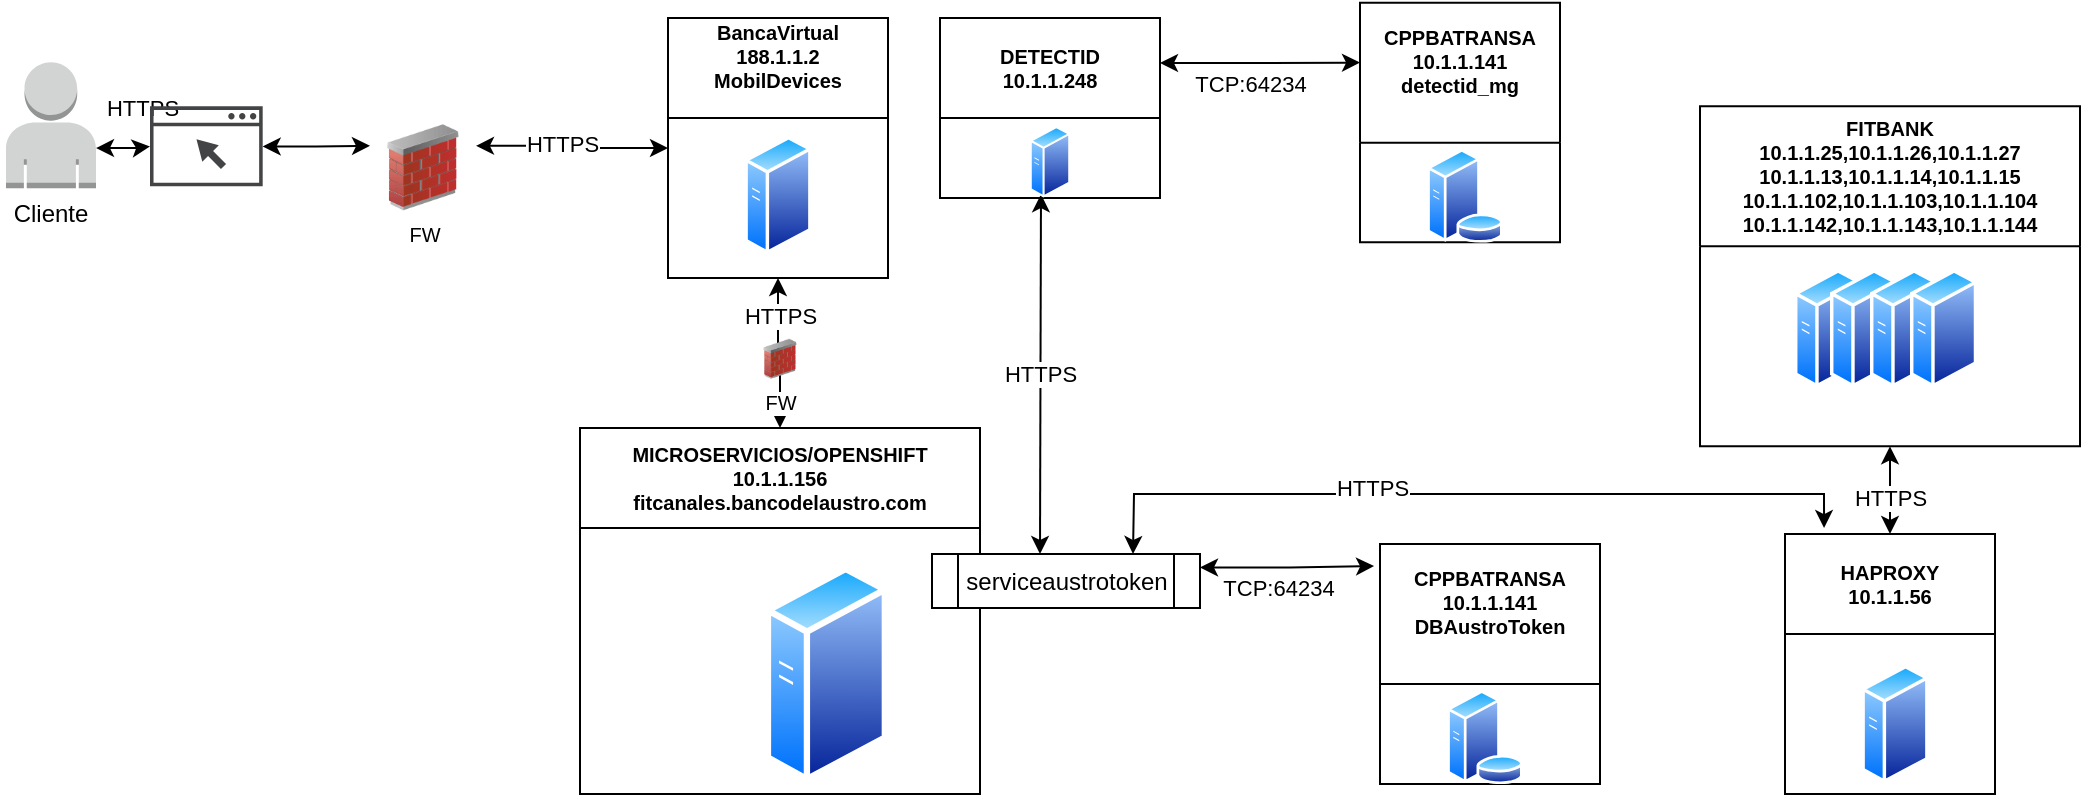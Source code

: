 <mxfile version="21.2.1" type="github">
  <diagram name="Page-1" id="xk-CDliX0W9DwiVPzAdf">
    <mxGraphModel dx="924" dy="347" grid="1" gridSize="10" guides="1" tooltips="1" connect="1" arrows="1" fold="1" page="1" pageScale="1" pageWidth="850" pageHeight="1100" math="0" shadow="0">
      <root>
        <mxCell id="0" />
        <mxCell id="1" parent="0" />
        <mxCell id="8pju_qnQEa6VrLn-cQm_-1" style="edgeStyle=orthogonalEdgeStyle;rounded=0;orthogonalLoop=1;jettySize=auto;html=1;exitX=1;exitY=0.25;exitDx=0;exitDy=0;startArrow=classic;startFill=1;entryX=0;entryY=0.5;entryDx=0;entryDy=0;" edge="1" parent="1" source="8pju_qnQEa6VrLn-cQm_-4" target="8pju_qnQEa6VrLn-cQm_-15">
          <mxGeometry relative="1" as="geometry">
            <mxPoint x="511" y="185" as="targetPoint" />
          </mxGeometry>
        </mxCell>
        <mxCell id="8pju_qnQEa6VrLn-cQm_-2" value="HTTPS" style="edgeLabel;html=1;align=center;verticalAlign=middle;resizable=0;points=[];" vertex="1" connectable="0" parent="8pju_qnQEa6VrLn-cQm_-1">
          <mxGeometry x="-0.12" y="1" relative="1" as="geometry">
            <mxPoint as="offset" />
          </mxGeometry>
        </mxCell>
        <mxCell id="8pju_qnQEa6VrLn-cQm_-3" value="HTTPS" style="edgeLabel;html=1;align=center;verticalAlign=middle;resizable=0;points=[];" vertex="1" connectable="0" parent="8pju_qnQEa6VrLn-cQm_-1">
          <mxGeometry x="-0.12" y="1" relative="1" as="geometry">
            <mxPoint x="-210" y="-18" as="offset" />
          </mxGeometry>
        </mxCell>
        <mxCell id="8pju_qnQEa6VrLn-cQm_-4" value="FW" style="image;html=1;image=img/lib/clip_art/networking/Firewall_02_128x128.png;fontSize=10;" vertex="1" parent="1">
          <mxGeometry x="195" y="95.17" width="53" height="43" as="geometry" />
        </mxCell>
        <mxCell id="8pju_qnQEa6VrLn-cQm_-5" value="MICROSERVICIOS/OPENSHIFT&#xa;10.1.1.156&#xa;fitcanales.bancodelaustro.com" style="swimlane;startSize=50;fontSize=10;" vertex="1" parent="1">
          <mxGeometry x="300" y="247" width="200" height="183" as="geometry">
            <mxRectangle x="310" y="150" width="130" height="23" as="alternateBounds" />
          </mxGeometry>
        </mxCell>
        <mxCell id="8pju_qnQEa6VrLn-cQm_-6" value="" style="aspect=fixed;perimeter=ellipsePerimeter;html=1;align=center;shadow=0;dashed=0;spacingTop=3;image;image=img/lib/active_directory/generic_server.svg;fontSize=10;" vertex="1" parent="8pju_qnQEa6VrLn-cQm_-5">
          <mxGeometry x="92.4" y="68" width="61.6" height="110" as="geometry" />
        </mxCell>
        <mxCell id="8pju_qnQEa6VrLn-cQm_-7" style="edgeStyle=orthogonalEdgeStyle;rounded=0;orthogonalLoop=1;jettySize=auto;html=1;exitX=1;exitY=0.68;exitDx=0;exitDy=0;exitPerimeter=0;startArrow=classic;startFill=1;" edge="1" parent="1" source="8pju_qnQEa6VrLn-cQm_-11" target="8pju_qnQEa6VrLn-cQm_-9">
          <mxGeometry relative="1" as="geometry" />
        </mxCell>
        <mxCell id="8pju_qnQEa6VrLn-cQm_-8" style="edgeStyle=orthogonalEdgeStyle;rounded=0;orthogonalLoop=1;jettySize=auto;html=1;entryX=0;entryY=0.25;entryDx=0;entryDy=0;startArrow=classic;startFill=1;" edge="1" parent="1" source="8pju_qnQEa6VrLn-cQm_-9" target="8pju_qnQEa6VrLn-cQm_-4">
          <mxGeometry relative="1" as="geometry" />
        </mxCell>
        <mxCell id="8pju_qnQEa6VrLn-cQm_-9" value="" style="sketch=0;pointerEvents=1;shadow=0;dashed=0;html=1;strokeColor=none;fillColor=#434445;aspect=fixed;labelPosition=center;verticalLabelPosition=bottom;verticalAlign=top;align=center;outlineConnect=0;shape=mxgraph.vvd.web_browser;" vertex="1" parent="1">
          <mxGeometry x="85" y="86.17" width="56.34" height="40" as="geometry" />
        </mxCell>
        <mxCell id="8pju_qnQEa6VrLn-cQm_-10" value="" style="group" vertex="1" connectable="0" parent="1">
          <mxGeometry x="10" y="64.17" width="50" height="86" as="geometry" />
        </mxCell>
        <mxCell id="8pju_qnQEa6VrLn-cQm_-11" value="" style="outlineConnect=0;dashed=0;verticalLabelPosition=bottom;verticalAlign=top;align=center;html=1;shape=mxgraph.aws3.user;fillColor=#D2D3D3;gradientColor=none;" vertex="1" parent="8pju_qnQEa6VrLn-cQm_-10">
          <mxGeometry x="3" width="45" height="63" as="geometry" />
        </mxCell>
        <mxCell id="8pju_qnQEa6VrLn-cQm_-12" value="Cliente" style="text;html=1;align=center;verticalAlign=middle;resizable=0;points=[];autosize=1;strokeColor=none;fillColor=none;" vertex="1" parent="8pju_qnQEa6VrLn-cQm_-10">
          <mxGeometry y="66" width="50" height="20" as="geometry" />
        </mxCell>
        <mxCell id="8pju_qnQEa6VrLn-cQm_-13" style="edgeStyle=orthogonalEdgeStyle;rounded=0;orthogonalLoop=1;jettySize=auto;html=1;exitX=0.5;exitY=1;exitDx=0;exitDy=0;entryX=0.5;entryY=0;entryDx=0;entryDy=0;startArrow=classic;startFill=1;" edge="1" parent="1" source="8pju_qnQEa6VrLn-cQm_-15" target="8pju_qnQEa6VrLn-cQm_-5">
          <mxGeometry relative="1" as="geometry" />
        </mxCell>
        <mxCell id="8pju_qnQEa6VrLn-cQm_-14" value="HTTPS" style="edgeLabel;html=1;align=center;verticalAlign=middle;resizable=0;points=[];" vertex="1" connectable="0" parent="8pju_qnQEa6VrLn-cQm_-13">
          <mxGeometry x="0.13" y="-2" relative="1" as="geometry">
            <mxPoint x="2" y="-23" as="offset" />
          </mxGeometry>
        </mxCell>
        <mxCell id="8pju_qnQEa6VrLn-cQm_-15" value="BancaVirtual&#xa;188.1.1.2&#xa;MobilDevices&#xa;" style="swimlane;startSize=50;fontSize=10;" vertex="1" parent="1">
          <mxGeometry x="344" y="42" width="110" height="130" as="geometry">
            <mxRectangle x="310" y="150" width="130" height="23" as="alternateBounds" />
          </mxGeometry>
        </mxCell>
        <mxCell id="8pju_qnQEa6VrLn-cQm_-16" value="" style="aspect=fixed;perimeter=ellipsePerimeter;html=1;align=center;shadow=0;dashed=0;spacingTop=3;image;image=img/lib/active_directory/generic_server.svg;fontSize=10;" vertex="1" parent="8pju_qnQEa6VrLn-cQm_-15">
          <mxGeometry x="38.2" y="58.5" width="33.6" height="60" as="geometry" />
        </mxCell>
        <mxCell id="8pju_qnQEa6VrLn-cQm_-21" value="serviceaustrotoken" style="shape=process;whiteSpace=wrap;html=1;backgroundOutline=1;" vertex="1" parent="1">
          <mxGeometry x="476" y="310" width="134" height="27" as="geometry" />
        </mxCell>
        <mxCell id="8pju_qnQEa6VrLn-cQm_-22" value="FW" style="image;html=1;image=img/lib/clip_art/networking/Firewall_02_128x128.png;fontSize=10;" vertex="1" parent="1">
          <mxGeometry x="385.5" y="202.42" width="29" height="20" as="geometry" />
        </mxCell>
        <mxCell id="8pju_qnQEa6VrLn-cQm_-23" value="FITBANK&#xa;10.1.1.25,10.1.1.26,10.1.1.27&#xa;10.1.1.13,10.1.1.14,10.1.1.15&#xa;10.1.1.102,10.1.1.103,10.1.1.104&#xa;10.1.1.142,10.1.1.143,10.1.1.144" style="swimlane;startSize=70;fontSize=10;" vertex="1" parent="1">
          <mxGeometry x="860" y="86.17" width="190" height="170" as="geometry">
            <mxRectangle x="310" y="150" width="130" height="23" as="alternateBounds" />
          </mxGeometry>
        </mxCell>
        <mxCell id="8pju_qnQEa6VrLn-cQm_-24" value="" style="aspect=fixed;perimeter=ellipsePerimeter;html=1;align=center;shadow=0;dashed=0;spacingTop=3;image;image=img/lib/active_directory/generic_server.svg;fontSize=10;" vertex="1" parent="8pju_qnQEa6VrLn-cQm_-23">
          <mxGeometry x="47" y="81" width="33.6" height="60" as="geometry" />
        </mxCell>
        <mxCell id="8pju_qnQEa6VrLn-cQm_-25" value="" style="aspect=fixed;perimeter=ellipsePerimeter;html=1;align=center;shadow=0;dashed=0;spacingTop=3;image;image=img/lib/active_directory/generic_server.svg;fontSize=10;" vertex="1" parent="8pju_qnQEa6VrLn-cQm_-23">
          <mxGeometry x="65" y="81" width="33.6" height="60" as="geometry" />
        </mxCell>
        <mxCell id="8pju_qnQEa6VrLn-cQm_-26" value="" style="aspect=fixed;perimeter=ellipsePerimeter;html=1;align=center;shadow=0;dashed=0;spacingTop=3;image;image=img/lib/active_directory/generic_server.svg;fontSize=10;" vertex="1" parent="8pju_qnQEa6VrLn-cQm_-23">
          <mxGeometry x="85" y="81" width="33.6" height="60" as="geometry" />
        </mxCell>
        <mxCell id="8pju_qnQEa6VrLn-cQm_-27" value="" style="aspect=fixed;perimeter=ellipsePerimeter;html=1;align=center;shadow=0;dashed=0;spacingTop=3;image;image=img/lib/active_directory/generic_server.svg;fontSize=10;" vertex="1" parent="8pju_qnQEa6VrLn-cQm_-23">
          <mxGeometry x="105" y="81" width="33.6" height="60" as="geometry" />
        </mxCell>
        <mxCell id="8pju_qnQEa6VrLn-cQm_-28" style="edgeStyle=orthogonalEdgeStyle;rounded=0;orthogonalLoop=1;jettySize=auto;html=1;entryX=0.5;entryY=1;entryDx=0;entryDy=0;startArrow=classic;startFill=1;" edge="1" parent="1" source="8pju_qnQEa6VrLn-cQm_-30" target="8pju_qnQEa6VrLn-cQm_-23">
          <mxGeometry relative="1" as="geometry">
            <mxPoint x="942.5" y="170" as="targetPoint" />
          </mxGeometry>
        </mxCell>
        <mxCell id="8pju_qnQEa6VrLn-cQm_-29" value="HTTPS" style="edgeLabel;html=1;align=center;verticalAlign=middle;resizable=0;points=[];" vertex="1" connectable="0" parent="8pju_qnQEa6VrLn-cQm_-28">
          <mxGeometry x="-0.181" y="1" relative="1" as="geometry">
            <mxPoint x="1" as="offset" />
          </mxGeometry>
        </mxCell>
        <mxCell id="8pju_qnQEa6VrLn-cQm_-30" value="HAPROXY&#xa;10.1.1.56" style="swimlane;startSize=50;fontSize=10;" vertex="1" parent="1">
          <mxGeometry x="902.5" y="300" width="105" height="130" as="geometry">
            <mxRectangle x="310" y="150" width="130" height="23" as="alternateBounds" />
          </mxGeometry>
        </mxCell>
        <mxCell id="8pju_qnQEa6VrLn-cQm_-31" value="" style="aspect=fixed;perimeter=ellipsePerimeter;html=1;align=center;shadow=0;dashed=0;spacingTop=3;image;image=img/lib/active_directory/generic_server.svg;fontSize=10;" vertex="1" parent="8pju_qnQEa6VrLn-cQm_-30">
          <mxGeometry x="38.2" y="65" width="33.6" height="60" as="geometry" />
        </mxCell>
        <mxCell id="8pju_qnQEa6VrLn-cQm_-32" style="edgeStyle=orthogonalEdgeStyle;rounded=0;orthogonalLoop=1;jettySize=auto;html=1;exitX=1;exitY=0.25;exitDx=0;exitDy=0;entryX=-0.027;entryY=0.092;entryDx=0;entryDy=0;startArrow=classic;startFill=1;entryPerimeter=0;" edge="1" parent="1" source="8pju_qnQEa6VrLn-cQm_-21" target="8pju_qnQEa6VrLn-cQm_-34">
          <mxGeometry relative="1" as="geometry">
            <mxPoint x="660" y="550" as="sourcePoint" />
          </mxGeometry>
        </mxCell>
        <mxCell id="8pju_qnQEa6VrLn-cQm_-33" value="TCP:64234" style="edgeLabel;html=1;align=center;verticalAlign=middle;resizable=0;points=[];" vertex="1" connectable="0" parent="8pju_qnQEa6VrLn-cQm_-32">
          <mxGeometry x="-0.041" relative="1" as="geometry">
            <mxPoint x="-3" y="10" as="offset" />
          </mxGeometry>
        </mxCell>
        <mxCell id="8pju_qnQEa6VrLn-cQm_-34" value="CPPBATRANSA&#xa;10.1.1.141&#xa;DBAustroToken&#xa;" style="swimlane;startSize=70;fontSize=10;" vertex="1" parent="1">
          <mxGeometry x="700" y="305" width="110" height="120" as="geometry">
            <mxRectangle x="310" y="150" width="130" height="23" as="alternateBounds" />
          </mxGeometry>
        </mxCell>
        <mxCell id="8pju_qnQEa6VrLn-cQm_-35" value="" style="aspect=fixed;perimeter=ellipsePerimeter;html=1;align=center;shadow=0;dashed=0;spacingTop=3;image;image=img/lib/active_directory/database_server.svg;" vertex="1" parent="8pju_qnQEa6VrLn-cQm_-34">
          <mxGeometry x="33.2" y="73" width="38.54" height="47" as="geometry" />
        </mxCell>
        <mxCell id="8pju_qnQEa6VrLn-cQm_-38" style="rounded=0;orthogonalLoop=1;jettySize=auto;html=1;startArrow=classic;startFill=1;exitX=0.75;exitY=0;exitDx=0;exitDy=0;entryX=0.186;entryY=-0.023;entryDx=0;entryDy=0;entryPerimeter=0;" edge="1" parent="1" source="8pju_qnQEa6VrLn-cQm_-21" target="8pju_qnQEa6VrLn-cQm_-30">
          <mxGeometry relative="1" as="geometry">
            <mxPoint x="620" y="390" as="sourcePoint" />
            <mxPoint x="913" y="362" as="targetPoint" />
            <Array as="points">
              <mxPoint x="577" y="280" />
              <mxPoint x="922" y="280" />
            </Array>
          </mxGeometry>
        </mxCell>
        <mxCell id="8pju_qnQEa6VrLn-cQm_-39" value="HTTPS" style="edgeLabel;html=1;align=center;verticalAlign=middle;resizable=0;points=[];" vertex="1" connectable="0" parent="8pju_qnQEa6VrLn-cQm_-38">
          <mxGeometry x="-0.299" y="3" relative="1" as="geometry">
            <mxPoint x="11" as="offset" />
          </mxGeometry>
        </mxCell>
        <mxCell id="8pju_qnQEa6VrLn-cQm_-42" value="HTTPS" style="edgeStyle=orthogonalEdgeStyle;rounded=0;orthogonalLoop=1;jettySize=auto;html=1;startArrow=classic;startFill=1;entryX=0.5;entryY=0;entryDx=0;entryDy=0;exitX=0.25;exitY=1;exitDx=0;exitDy=0;" edge="1" parent="1" source="8pju_qnQEa6VrLn-cQm_-44">
          <mxGeometry relative="1" as="geometry">
            <mxPoint x="530" y="310" as="targetPoint" />
            <mxPoint x="530" y="180" as="sourcePoint" />
          </mxGeometry>
        </mxCell>
        <mxCell id="8pju_qnQEa6VrLn-cQm_-43" value="DETECTID&#xa;10.1.1.248" style="swimlane;startSize=50;fontSize=10;" vertex="1" parent="1">
          <mxGeometry x="480" y="42.0" width="110" height="90" as="geometry">
            <mxRectangle x="310" y="150" width="130" height="23" as="alternateBounds" />
          </mxGeometry>
        </mxCell>
        <mxCell id="8pju_qnQEa6VrLn-cQm_-44" value="" style="aspect=fixed;perimeter=ellipsePerimeter;html=1;align=center;shadow=0;dashed=0;spacingTop=3;image;image=img/lib/active_directory/generic_server.svg;fontSize=10;" vertex="1" parent="8pju_qnQEa6VrLn-cQm_-43">
          <mxGeometry x="44.85" y="53.75" width="20.3" height="36.25" as="geometry" />
        </mxCell>
        <mxCell id="8pju_qnQEa6VrLn-cQm_-45" style="edgeStyle=orthogonalEdgeStyle;rounded=0;orthogonalLoop=1;jettySize=auto;html=1;exitX=1;exitY=0.25;exitDx=0;exitDy=0;entryX=0;entryY=0.25;entryDx=0;entryDy=0;startArrow=classic;startFill=1;" edge="1" parent="1" target="8pju_qnQEa6VrLn-cQm_-47" source="8pju_qnQEa6VrLn-cQm_-43">
          <mxGeometry relative="1" as="geometry">
            <mxPoint x="590" y="54" as="sourcePoint" />
          </mxGeometry>
        </mxCell>
        <mxCell id="8pju_qnQEa6VrLn-cQm_-46" value="TCP:64234" style="edgeLabel;html=1;align=center;verticalAlign=middle;resizable=0;points=[];" vertex="1" connectable="0" parent="8pju_qnQEa6VrLn-cQm_-45">
          <mxGeometry x="-0.041" relative="1" as="geometry">
            <mxPoint x="-3" y="10" as="offset" />
          </mxGeometry>
        </mxCell>
        <mxCell id="8pju_qnQEa6VrLn-cQm_-47" value="CPPBATRANSA&#xa;10.1.1.141&#xa;detectid_mg&#xa;" style="swimlane;startSize=70;fontSize=10;" vertex="1" parent="1">
          <mxGeometry x="690" y="34.34" width="100" height="119.83" as="geometry">
            <mxRectangle x="310" y="150" width="130" height="23" as="alternateBounds" />
          </mxGeometry>
        </mxCell>
        <mxCell id="8pju_qnQEa6VrLn-cQm_-48" value="" style="aspect=fixed;perimeter=ellipsePerimeter;html=1;align=center;shadow=0;dashed=0;spacingTop=3;image;image=img/lib/active_directory/database_server.svg;" vertex="1" parent="8pju_qnQEa6VrLn-cQm_-47">
          <mxGeometry x="33.2" y="73" width="38.54" height="47" as="geometry" />
        </mxCell>
      </root>
    </mxGraphModel>
  </diagram>
</mxfile>
